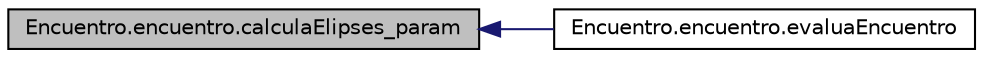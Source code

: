 digraph G
{
  edge [fontname="Helvetica",fontsize="10",labelfontname="Helvetica",labelfontsize="10"];
  node [fontname="Helvetica",fontsize="10",shape=record];
  rankdir="LR";
  Node1 [label="Encuentro.encuentro.calculaElipses_param",height=0.2,width=0.4,color="black", fillcolor="grey75", style="filled" fontcolor="black"];
  Node1 -> Node2 [dir="back",color="midnightblue",fontsize="10",style="solid"];
  Node2 [label="Encuentro.encuentro.evaluaEncuentro",height=0.2,width=0.4,color="black", fillcolor="white", style="filled",URL="$namespace_encuentro_1_1encuentro.html#a66b86e3c3dd2cc97e609bc8a21c400b9"];
}
